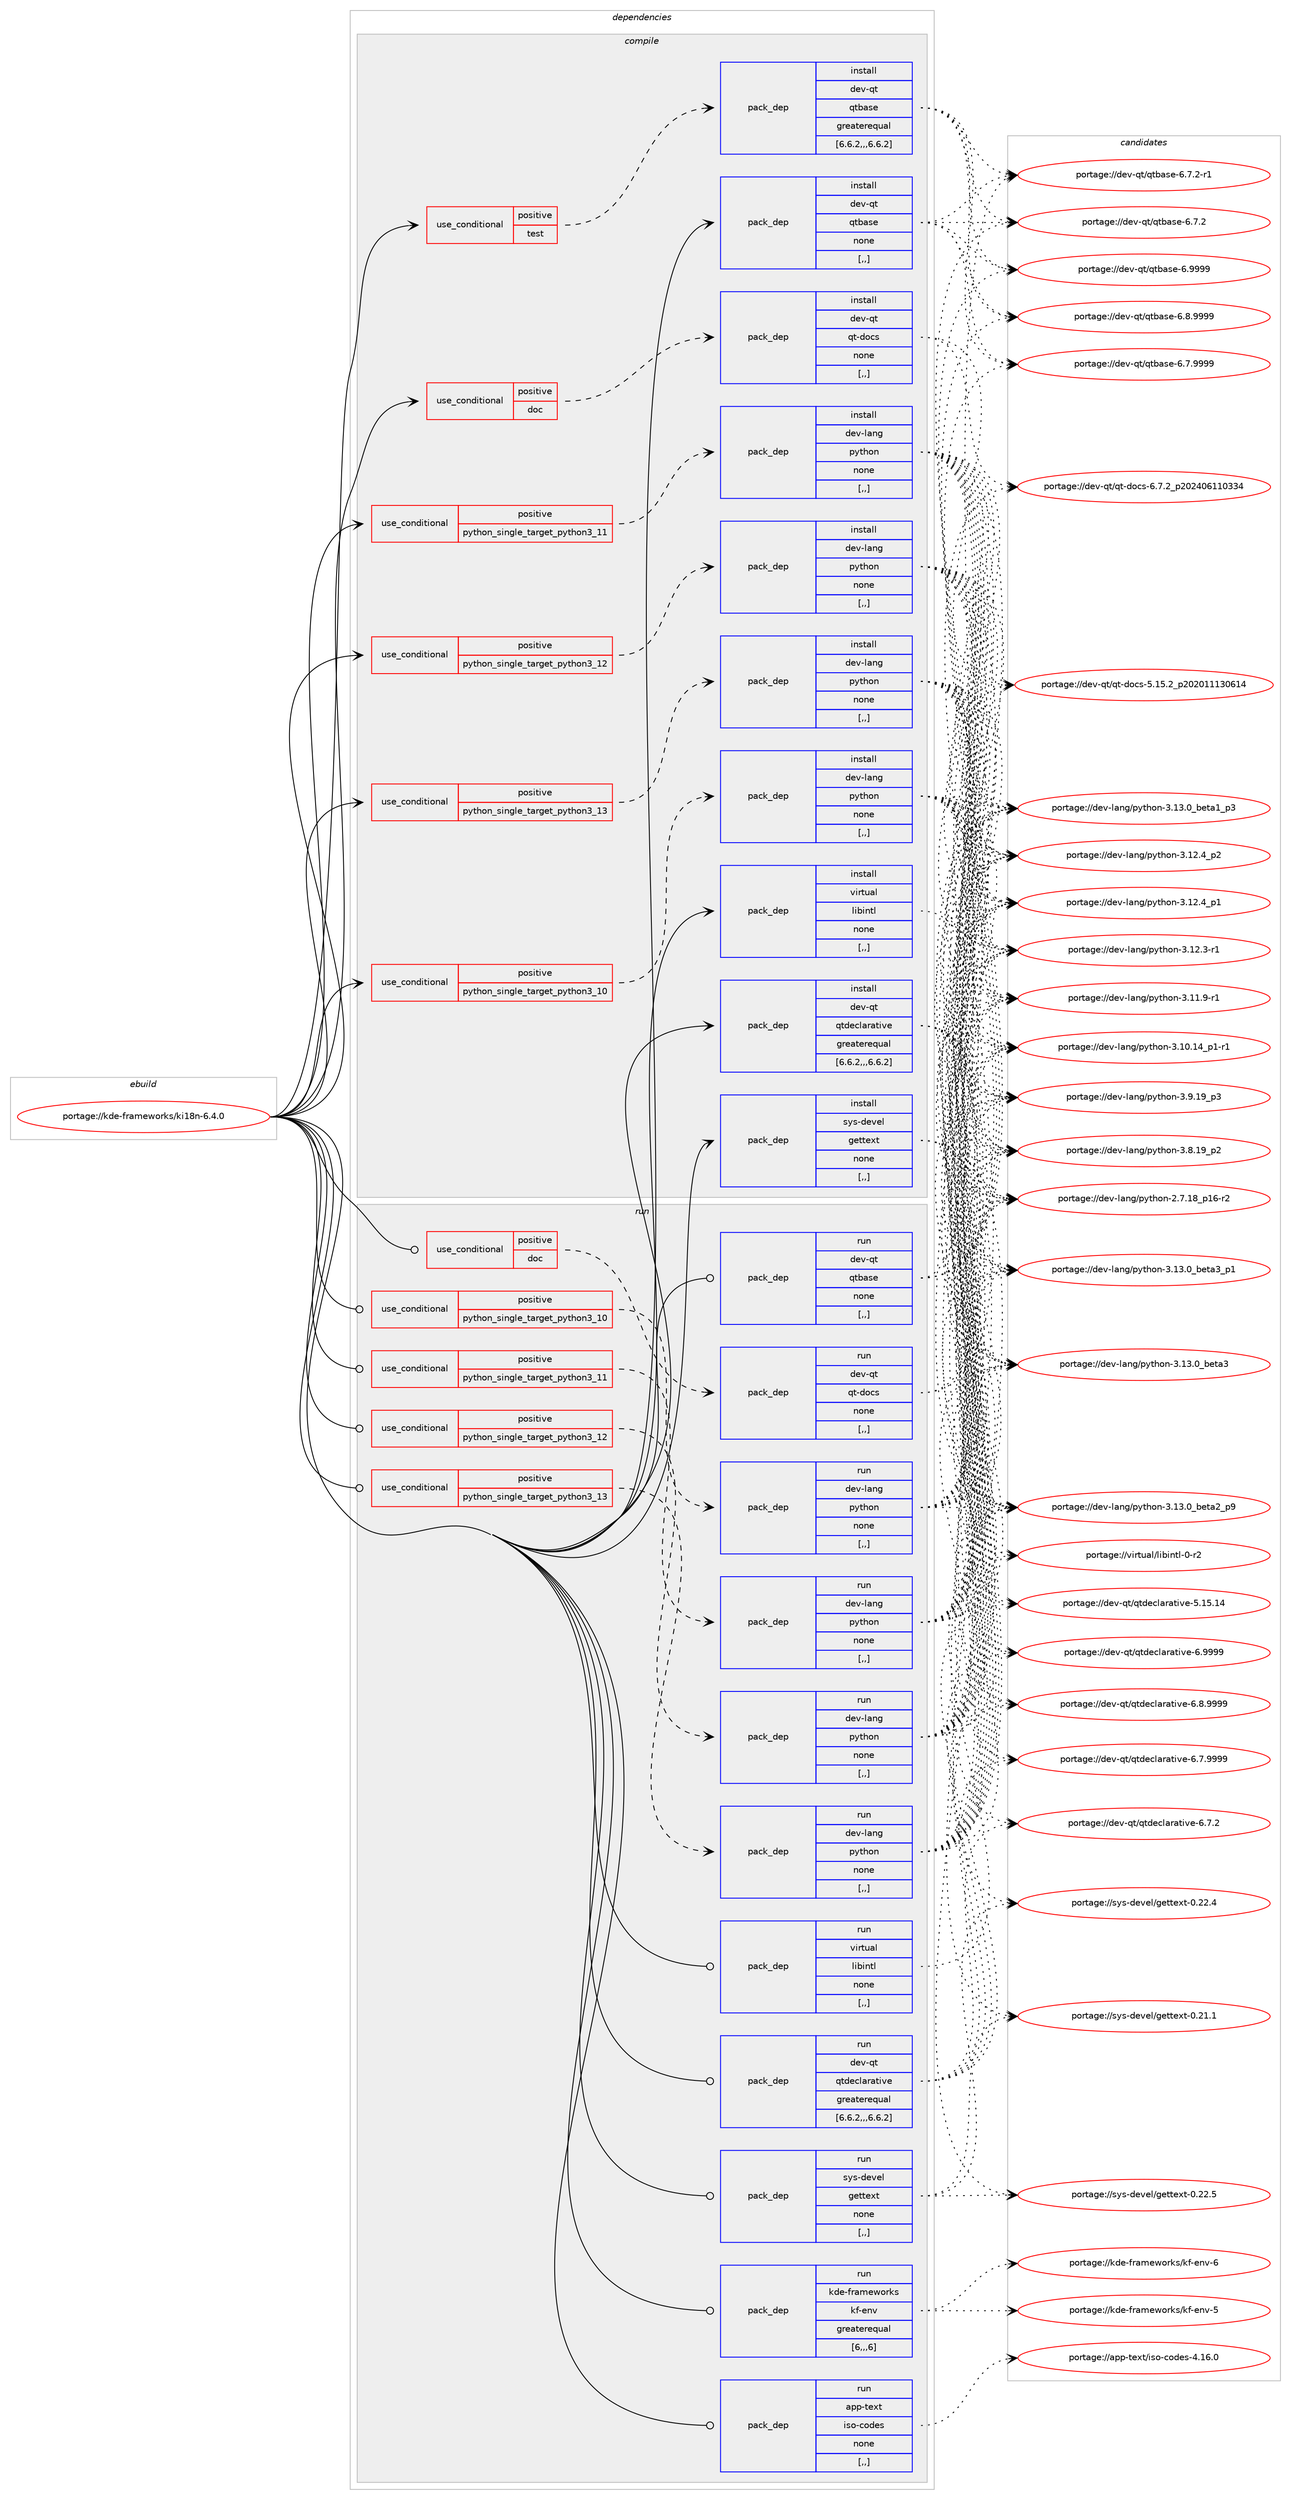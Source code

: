 digraph prolog {

# *************
# Graph options
# *************

newrank=true;
concentrate=true;
compound=true;
graph [rankdir=LR,fontname=Helvetica,fontsize=10,ranksep=1.5];#, ranksep=2.5, nodesep=0.2];
edge  [arrowhead=vee];
node  [fontname=Helvetica,fontsize=10];

# **********
# The ebuild
# **********

subgraph cluster_leftcol {
color=gray;
label=<<i>ebuild</i>>;
id [label="portage://kde-frameworks/ki18n-6.4.0", color=red, width=4, href="../kde-frameworks/ki18n-6.4.0.svg"];
}

# ****************
# The dependencies
# ****************

subgraph cluster_midcol {
color=gray;
label=<<i>dependencies</i>>;
subgraph cluster_compile {
fillcolor="#eeeeee";
style=filled;
label=<<i>compile</i>>;
subgraph cond67880 {
dependency264029 [label=<<TABLE BORDER="0" CELLBORDER="1" CELLSPACING="0" CELLPADDING="4"><TR><TD ROWSPAN="3" CELLPADDING="10">use_conditional</TD></TR><TR><TD>positive</TD></TR><TR><TD>doc</TD></TR></TABLE>>, shape=none, color=red];
subgraph pack194090 {
dependency264030 [label=<<TABLE BORDER="0" CELLBORDER="1" CELLSPACING="0" CELLPADDING="4" WIDTH="220"><TR><TD ROWSPAN="6" CELLPADDING="30">pack_dep</TD></TR><TR><TD WIDTH="110">install</TD></TR><TR><TD>dev-qt</TD></TR><TR><TD>qt-docs</TD></TR><TR><TD>none</TD></TR><TR><TD>[,,]</TD></TR></TABLE>>, shape=none, color=blue];
}
dependency264029:e -> dependency264030:w [weight=20,style="dashed",arrowhead="vee"];
}
id:e -> dependency264029:w [weight=20,style="solid",arrowhead="vee"];
subgraph cond67881 {
dependency264031 [label=<<TABLE BORDER="0" CELLBORDER="1" CELLSPACING="0" CELLPADDING="4"><TR><TD ROWSPAN="3" CELLPADDING="10">use_conditional</TD></TR><TR><TD>positive</TD></TR><TR><TD>python_single_target_python3_10</TD></TR></TABLE>>, shape=none, color=red];
subgraph pack194091 {
dependency264032 [label=<<TABLE BORDER="0" CELLBORDER="1" CELLSPACING="0" CELLPADDING="4" WIDTH="220"><TR><TD ROWSPAN="6" CELLPADDING="30">pack_dep</TD></TR><TR><TD WIDTH="110">install</TD></TR><TR><TD>dev-lang</TD></TR><TR><TD>python</TD></TR><TR><TD>none</TD></TR><TR><TD>[,,]</TD></TR></TABLE>>, shape=none, color=blue];
}
dependency264031:e -> dependency264032:w [weight=20,style="dashed",arrowhead="vee"];
}
id:e -> dependency264031:w [weight=20,style="solid",arrowhead="vee"];
subgraph cond67882 {
dependency264033 [label=<<TABLE BORDER="0" CELLBORDER="1" CELLSPACING="0" CELLPADDING="4"><TR><TD ROWSPAN="3" CELLPADDING="10">use_conditional</TD></TR><TR><TD>positive</TD></TR><TR><TD>python_single_target_python3_11</TD></TR></TABLE>>, shape=none, color=red];
subgraph pack194092 {
dependency264034 [label=<<TABLE BORDER="0" CELLBORDER="1" CELLSPACING="0" CELLPADDING="4" WIDTH="220"><TR><TD ROWSPAN="6" CELLPADDING="30">pack_dep</TD></TR><TR><TD WIDTH="110">install</TD></TR><TR><TD>dev-lang</TD></TR><TR><TD>python</TD></TR><TR><TD>none</TD></TR><TR><TD>[,,]</TD></TR></TABLE>>, shape=none, color=blue];
}
dependency264033:e -> dependency264034:w [weight=20,style="dashed",arrowhead="vee"];
}
id:e -> dependency264033:w [weight=20,style="solid",arrowhead="vee"];
subgraph cond67883 {
dependency264035 [label=<<TABLE BORDER="0" CELLBORDER="1" CELLSPACING="0" CELLPADDING="4"><TR><TD ROWSPAN="3" CELLPADDING="10">use_conditional</TD></TR><TR><TD>positive</TD></TR><TR><TD>python_single_target_python3_12</TD></TR></TABLE>>, shape=none, color=red];
subgraph pack194093 {
dependency264036 [label=<<TABLE BORDER="0" CELLBORDER="1" CELLSPACING="0" CELLPADDING="4" WIDTH="220"><TR><TD ROWSPAN="6" CELLPADDING="30">pack_dep</TD></TR><TR><TD WIDTH="110">install</TD></TR><TR><TD>dev-lang</TD></TR><TR><TD>python</TD></TR><TR><TD>none</TD></TR><TR><TD>[,,]</TD></TR></TABLE>>, shape=none, color=blue];
}
dependency264035:e -> dependency264036:w [weight=20,style="dashed",arrowhead="vee"];
}
id:e -> dependency264035:w [weight=20,style="solid",arrowhead="vee"];
subgraph cond67884 {
dependency264037 [label=<<TABLE BORDER="0" CELLBORDER="1" CELLSPACING="0" CELLPADDING="4"><TR><TD ROWSPAN="3" CELLPADDING="10">use_conditional</TD></TR><TR><TD>positive</TD></TR><TR><TD>python_single_target_python3_13</TD></TR></TABLE>>, shape=none, color=red];
subgraph pack194094 {
dependency264038 [label=<<TABLE BORDER="0" CELLBORDER="1" CELLSPACING="0" CELLPADDING="4" WIDTH="220"><TR><TD ROWSPAN="6" CELLPADDING="30">pack_dep</TD></TR><TR><TD WIDTH="110">install</TD></TR><TR><TD>dev-lang</TD></TR><TR><TD>python</TD></TR><TR><TD>none</TD></TR><TR><TD>[,,]</TD></TR></TABLE>>, shape=none, color=blue];
}
dependency264037:e -> dependency264038:w [weight=20,style="dashed",arrowhead="vee"];
}
id:e -> dependency264037:w [weight=20,style="solid",arrowhead="vee"];
subgraph cond67885 {
dependency264039 [label=<<TABLE BORDER="0" CELLBORDER="1" CELLSPACING="0" CELLPADDING="4"><TR><TD ROWSPAN="3" CELLPADDING="10">use_conditional</TD></TR><TR><TD>positive</TD></TR><TR><TD>test</TD></TR></TABLE>>, shape=none, color=red];
subgraph pack194095 {
dependency264040 [label=<<TABLE BORDER="0" CELLBORDER="1" CELLSPACING="0" CELLPADDING="4" WIDTH="220"><TR><TD ROWSPAN="6" CELLPADDING="30">pack_dep</TD></TR><TR><TD WIDTH="110">install</TD></TR><TR><TD>dev-qt</TD></TR><TR><TD>qtbase</TD></TR><TR><TD>greaterequal</TD></TR><TR><TD>[6.6.2,,,6.6.2]</TD></TR></TABLE>>, shape=none, color=blue];
}
dependency264039:e -> dependency264040:w [weight=20,style="dashed",arrowhead="vee"];
}
id:e -> dependency264039:w [weight=20,style="solid",arrowhead="vee"];
subgraph pack194096 {
dependency264041 [label=<<TABLE BORDER="0" CELLBORDER="1" CELLSPACING="0" CELLPADDING="4" WIDTH="220"><TR><TD ROWSPAN="6" CELLPADDING="30">pack_dep</TD></TR><TR><TD WIDTH="110">install</TD></TR><TR><TD>dev-qt</TD></TR><TR><TD>qtbase</TD></TR><TR><TD>none</TD></TR><TR><TD>[,,]</TD></TR></TABLE>>, shape=none, color=blue];
}
id:e -> dependency264041:w [weight=20,style="solid",arrowhead="vee"];
subgraph pack194097 {
dependency264042 [label=<<TABLE BORDER="0" CELLBORDER="1" CELLSPACING="0" CELLPADDING="4" WIDTH="220"><TR><TD ROWSPAN="6" CELLPADDING="30">pack_dep</TD></TR><TR><TD WIDTH="110">install</TD></TR><TR><TD>dev-qt</TD></TR><TR><TD>qtdeclarative</TD></TR><TR><TD>greaterequal</TD></TR><TR><TD>[6.6.2,,,6.6.2]</TD></TR></TABLE>>, shape=none, color=blue];
}
id:e -> dependency264042:w [weight=20,style="solid",arrowhead="vee"];
subgraph pack194098 {
dependency264043 [label=<<TABLE BORDER="0" CELLBORDER="1" CELLSPACING="0" CELLPADDING="4" WIDTH="220"><TR><TD ROWSPAN="6" CELLPADDING="30">pack_dep</TD></TR><TR><TD WIDTH="110">install</TD></TR><TR><TD>sys-devel</TD></TR><TR><TD>gettext</TD></TR><TR><TD>none</TD></TR><TR><TD>[,,]</TD></TR></TABLE>>, shape=none, color=blue];
}
id:e -> dependency264043:w [weight=20,style="solid",arrowhead="vee"];
subgraph pack194099 {
dependency264044 [label=<<TABLE BORDER="0" CELLBORDER="1" CELLSPACING="0" CELLPADDING="4" WIDTH="220"><TR><TD ROWSPAN="6" CELLPADDING="30">pack_dep</TD></TR><TR><TD WIDTH="110">install</TD></TR><TR><TD>virtual</TD></TR><TR><TD>libintl</TD></TR><TR><TD>none</TD></TR><TR><TD>[,,]</TD></TR></TABLE>>, shape=none, color=blue];
}
id:e -> dependency264044:w [weight=20,style="solid",arrowhead="vee"];
}
subgraph cluster_compileandrun {
fillcolor="#eeeeee";
style=filled;
label=<<i>compile and run</i>>;
}
subgraph cluster_run {
fillcolor="#eeeeee";
style=filled;
label=<<i>run</i>>;
subgraph cond67886 {
dependency264045 [label=<<TABLE BORDER="0" CELLBORDER="1" CELLSPACING="0" CELLPADDING="4"><TR><TD ROWSPAN="3" CELLPADDING="10">use_conditional</TD></TR><TR><TD>positive</TD></TR><TR><TD>doc</TD></TR></TABLE>>, shape=none, color=red];
subgraph pack194100 {
dependency264046 [label=<<TABLE BORDER="0" CELLBORDER="1" CELLSPACING="0" CELLPADDING="4" WIDTH="220"><TR><TD ROWSPAN="6" CELLPADDING="30">pack_dep</TD></TR><TR><TD WIDTH="110">run</TD></TR><TR><TD>dev-qt</TD></TR><TR><TD>qt-docs</TD></TR><TR><TD>none</TD></TR><TR><TD>[,,]</TD></TR></TABLE>>, shape=none, color=blue];
}
dependency264045:e -> dependency264046:w [weight=20,style="dashed",arrowhead="vee"];
}
id:e -> dependency264045:w [weight=20,style="solid",arrowhead="odot"];
subgraph cond67887 {
dependency264047 [label=<<TABLE BORDER="0" CELLBORDER="1" CELLSPACING="0" CELLPADDING="4"><TR><TD ROWSPAN="3" CELLPADDING="10">use_conditional</TD></TR><TR><TD>positive</TD></TR><TR><TD>python_single_target_python3_10</TD></TR></TABLE>>, shape=none, color=red];
subgraph pack194101 {
dependency264048 [label=<<TABLE BORDER="0" CELLBORDER="1" CELLSPACING="0" CELLPADDING="4" WIDTH="220"><TR><TD ROWSPAN="6" CELLPADDING="30">pack_dep</TD></TR><TR><TD WIDTH="110">run</TD></TR><TR><TD>dev-lang</TD></TR><TR><TD>python</TD></TR><TR><TD>none</TD></TR><TR><TD>[,,]</TD></TR></TABLE>>, shape=none, color=blue];
}
dependency264047:e -> dependency264048:w [weight=20,style="dashed",arrowhead="vee"];
}
id:e -> dependency264047:w [weight=20,style="solid",arrowhead="odot"];
subgraph cond67888 {
dependency264049 [label=<<TABLE BORDER="0" CELLBORDER="1" CELLSPACING="0" CELLPADDING="4"><TR><TD ROWSPAN="3" CELLPADDING="10">use_conditional</TD></TR><TR><TD>positive</TD></TR><TR><TD>python_single_target_python3_11</TD></TR></TABLE>>, shape=none, color=red];
subgraph pack194102 {
dependency264050 [label=<<TABLE BORDER="0" CELLBORDER="1" CELLSPACING="0" CELLPADDING="4" WIDTH="220"><TR><TD ROWSPAN="6" CELLPADDING="30">pack_dep</TD></TR><TR><TD WIDTH="110">run</TD></TR><TR><TD>dev-lang</TD></TR><TR><TD>python</TD></TR><TR><TD>none</TD></TR><TR><TD>[,,]</TD></TR></TABLE>>, shape=none, color=blue];
}
dependency264049:e -> dependency264050:w [weight=20,style="dashed",arrowhead="vee"];
}
id:e -> dependency264049:w [weight=20,style="solid",arrowhead="odot"];
subgraph cond67889 {
dependency264051 [label=<<TABLE BORDER="0" CELLBORDER="1" CELLSPACING="0" CELLPADDING="4"><TR><TD ROWSPAN="3" CELLPADDING="10">use_conditional</TD></TR><TR><TD>positive</TD></TR><TR><TD>python_single_target_python3_12</TD></TR></TABLE>>, shape=none, color=red];
subgraph pack194103 {
dependency264052 [label=<<TABLE BORDER="0" CELLBORDER="1" CELLSPACING="0" CELLPADDING="4" WIDTH="220"><TR><TD ROWSPAN="6" CELLPADDING="30">pack_dep</TD></TR><TR><TD WIDTH="110">run</TD></TR><TR><TD>dev-lang</TD></TR><TR><TD>python</TD></TR><TR><TD>none</TD></TR><TR><TD>[,,]</TD></TR></TABLE>>, shape=none, color=blue];
}
dependency264051:e -> dependency264052:w [weight=20,style="dashed",arrowhead="vee"];
}
id:e -> dependency264051:w [weight=20,style="solid",arrowhead="odot"];
subgraph cond67890 {
dependency264053 [label=<<TABLE BORDER="0" CELLBORDER="1" CELLSPACING="0" CELLPADDING="4"><TR><TD ROWSPAN="3" CELLPADDING="10">use_conditional</TD></TR><TR><TD>positive</TD></TR><TR><TD>python_single_target_python3_13</TD></TR></TABLE>>, shape=none, color=red];
subgraph pack194104 {
dependency264054 [label=<<TABLE BORDER="0" CELLBORDER="1" CELLSPACING="0" CELLPADDING="4" WIDTH="220"><TR><TD ROWSPAN="6" CELLPADDING="30">pack_dep</TD></TR><TR><TD WIDTH="110">run</TD></TR><TR><TD>dev-lang</TD></TR><TR><TD>python</TD></TR><TR><TD>none</TD></TR><TR><TD>[,,]</TD></TR></TABLE>>, shape=none, color=blue];
}
dependency264053:e -> dependency264054:w [weight=20,style="dashed",arrowhead="vee"];
}
id:e -> dependency264053:w [weight=20,style="solid",arrowhead="odot"];
subgraph pack194105 {
dependency264055 [label=<<TABLE BORDER="0" CELLBORDER="1" CELLSPACING="0" CELLPADDING="4" WIDTH="220"><TR><TD ROWSPAN="6" CELLPADDING="30">pack_dep</TD></TR><TR><TD WIDTH="110">run</TD></TR><TR><TD>app-text</TD></TR><TR><TD>iso-codes</TD></TR><TR><TD>none</TD></TR><TR><TD>[,,]</TD></TR></TABLE>>, shape=none, color=blue];
}
id:e -> dependency264055:w [weight=20,style="solid",arrowhead="odot"];
subgraph pack194106 {
dependency264056 [label=<<TABLE BORDER="0" CELLBORDER="1" CELLSPACING="0" CELLPADDING="4" WIDTH="220"><TR><TD ROWSPAN="6" CELLPADDING="30">pack_dep</TD></TR><TR><TD WIDTH="110">run</TD></TR><TR><TD>dev-qt</TD></TR><TR><TD>qtbase</TD></TR><TR><TD>none</TD></TR><TR><TD>[,,]</TD></TR></TABLE>>, shape=none, color=blue];
}
id:e -> dependency264056:w [weight=20,style="solid",arrowhead="odot"];
subgraph pack194107 {
dependency264057 [label=<<TABLE BORDER="0" CELLBORDER="1" CELLSPACING="0" CELLPADDING="4" WIDTH="220"><TR><TD ROWSPAN="6" CELLPADDING="30">pack_dep</TD></TR><TR><TD WIDTH="110">run</TD></TR><TR><TD>dev-qt</TD></TR><TR><TD>qtdeclarative</TD></TR><TR><TD>greaterequal</TD></TR><TR><TD>[6.6.2,,,6.6.2]</TD></TR></TABLE>>, shape=none, color=blue];
}
id:e -> dependency264057:w [weight=20,style="solid",arrowhead="odot"];
subgraph pack194108 {
dependency264058 [label=<<TABLE BORDER="0" CELLBORDER="1" CELLSPACING="0" CELLPADDING="4" WIDTH="220"><TR><TD ROWSPAN="6" CELLPADDING="30">pack_dep</TD></TR><TR><TD WIDTH="110">run</TD></TR><TR><TD>kde-frameworks</TD></TR><TR><TD>kf-env</TD></TR><TR><TD>greaterequal</TD></TR><TR><TD>[6,,,6]</TD></TR></TABLE>>, shape=none, color=blue];
}
id:e -> dependency264058:w [weight=20,style="solid",arrowhead="odot"];
subgraph pack194109 {
dependency264059 [label=<<TABLE BORDER="0" CELLBORDER="1" CELLSPACING="0" CELLPADDING="4" WIDTH="220"><TR><TD ROWSPAN="6" CELLPADDING="30">pack_dep</TD></TR><TR><TD WIDTH="110">run</TD></TR><TR><TD>sys-devel</TD></TR><TR><TD>gettext</TD></TR><TR><TD>none</TD></TR><TR><TD>[,,]</TD></TR></TABLE>>, shape=none, color=blue];
}
id:e -> dependency264059:w [weight=20,style="solid",arrowhead="odot"];
subgraph pack194110 {
dependency264060 [label=<<TABLE BORDER="0" CELLBORDER="1" CELLSPACING="0" CELLPADDING="4" WIDTH="220"><TR><TD ROWSPAN="6" CELLPADDING="30">pack_dep</TD></TR><TR><TD WIDTH="110">run</TD></TR><TR><TD>virtual</TD></TR><TR><TD>libintl</TD></TR><TR><TD>none</TD></TR><TR><TD>[,,]</TD></TR></TABLE>>, shape=none, color=blue];
}
id:e -> dependency264060:w [weight=20,style="solid",arrowhead="odot"];
}
}

# **************
# The candidates
# **************

subgraph cluster_choices {
rank=same;
color=gray;
label=<<i>candidates</i>>;

subgraph choice194090 {
color=black;
nodesep=1;
choice1001011184511311647113116451001119911545544655465095112504850524854494948515152 [label="portage://dev-qt/qt-docs-6.7.2_p202406110334", color=red, width=4,href="../dev-qt/qt-docs-6.7.2_p202406110334.svg"];
choice100101118451131164711311645100111991154553464953465095112504850484949495148544952 [label="portage://dev-qt/qt-docs-5.15.2_p202011130614", color=red, width=4,href="../dev-qt/qt-docs-5.15.2_p202011130614.svg"];
dependency264030:e -> choice1001011184511311647113116451001119911545544655465095112504850524854494948515152:w [style=dotted,weight="100"];
dependency264030:e -> choice100101118451131164711311645100111991154553464953465095112504850484949495148544952:w [style=dotted,weight="100"];
}
subgraph choice194091 {
color=black;
nodesep=1;
choice10010111845108971101034711212111610411111045514649514648959810111697519511249 [label="portage://dev-lang/python-3.13.0_beta3_p1", color=red, width=4,href="../dev-lang/python-3.13.0_beta3_p1.svg"];
choice1001011184510897110103471121211161041111104551464951464895981011169751 [label="portage://dev-lang/python-3.13.0_beta3", color=red, width=4,href="../dev-lang/python-3.13.0_beta3.svg"];
choice10010111845108971101034711212111610411111045514649514648959810111697509511257 [label="portage://dev-lang/python-3.13.0_beta2_p9", color=red, width=4,href="../dev-lang/python-3.13.0_beta2_p9.svg"];
choice10010111845108971101034711212111610411111045514649514648959810111697499511251 [label="portage://dev-lang/python-3.13.0_beta1_p3", color=red, width=4,href="../dev-lang/python-3.13.0_beta1_p3.svg"];
choice100101118451089711010347112121116104111110455146495046529511250 [label="portage://dev-lang/python-3.12.4_p2", color=red, width=4,href="../dev-lang/python-3.12.4_p2.svg"];
choice100101118451089711010347112121116104111110455146495046529511249 [label="portage://dev-lang/python-3.12.4_p1", color=red, width=4,href="../dev-lang/python-3.12.4_p1.svg"];
choice100101118451089711010347112121116104111110455146495046514511449 [label="portage://dev-lang/python-3.12.3-r1", color=red, width=4,href="../dev-lang/python-3.12.3-r1.svg"];
choice100101118451089711010347112121116104111110455146494946574511449 [label="portage://dev-lang/python-3.11.9-r1", color=red, width=4,href="../dev-lang/python-3.11.9-r1.svg"];
choice100101118451089711010347112121116104111110455146494846495295112494511449 [label="portage://dev-lang/python-3.10.14_p1-r1", color=red, width=4,href="../dev-lang/python-3.10.14_p1-r1.svg"];
choice100101118451089711010347112121116104111110455146574649579511251 [label="portage://dev-lang/python-3.9.19_p3", color=red, width=4,href="../dev-lang/python-3.9.19_p3.svg"];
choice100101118451089711010347112121116104111110455146564649579511250 [label="portage://dev-lang/python-3.8.19_p2", color=red, width=4,href="../dev-lang/python-3.8.19_p2.svg"];
choice100101118451089711010347112121116104111110455046554649569511249544511450 [label="portage://dev-lang/python-2.7.18_p16-r2", color=red, width=4,href="../dev-lang/python-2.7.18_p16-r2.svg"];
dependency264032:e -> choice10010111845108971101034711212111610411111045514649514648959810111697519511249:w [style=dotted,weight="100"];
dependency264032:e -> choice1001011184510897110103471121211161041111104551464951464895981011169751:w [style=dotted,weight="100"];
dependency264032:e -> choice10010111845108971101034711212111610411111045514649514648959810111697509511257:w [style=dotted,weight="100"];
dependency264032:e -> choice10010111845108971101034711212111610411111045514649514648959810111697499511251:w [style=dotted,weight="100"];
dependency264032:e -> choice100101118451089711010347112121116104111110455146495046529511250:w [style=dotted,weight="100"];
dependency264032:e -> choice100101118451089711010347112121116104111110455146495046529511249:w [style=dotted,weight="100"];
dependency264032:e -> choice100101118451089711010347112121116104111110455146495046514511449:w [style=dotted,weight="100"];
dependency264032:e -> choice100101118451089711010347112121116104111110455146494946574511449:w [style=dotted,weight="100"];
dependency264032:e -> choice100101118451089711010347112121116104111110455146494846495295112494511449:w [style=dotted,weight="100"];
dependency264032:e -> choice100101118451089711010347112121116104111110455146574649579511251:w [style=dotted,weight="100"];
dependency264032:e -> choice100101118451089711010347112121116104111110455146564649579511250:w [style=dotted,weight="100"];
dependency264032:e -> choice100101118451089711010347112121116104111110455046554649569511249544511450:w [style=dotted,weight="100"];
}
subgraph choice194092 {
color=black;
nodesep=1;
choice10010111845108971101034711212111610411111045514649514648959810111697519511249 [label="portage://dev-lang/python-3.13.0_beta3_p1", color=red, width=4,href="../dev-lang/python-3.13.0_beta3_p1.svg"];
choice1001011184510897110103471121211161041111104551464951464895981011169751 [label="portage://dev-lang/python-3.13.0_beta3", color=red, width=4,href="../dev-lang/python-3.13.0_beta3.svg"];
choice10010111845108971101034711212111610411111045514649514648959810111697509511257 [label="portage://dev-lang/python-3.13.0_beta2_p9", color=red, width=4,href="../dev-lang/python-3.13.0_beta2_p9.svg"];
choice10010111845108971101034711212111610411111045514649514648959810111697499511251 [label="portage://dev-lang/python-3.13.0_beta1_p3", color=red, width=4,href="../dev-lang/python-3.13.0_beta1_p3.svg"];
choice100101118451089711010347112121116104111110455146495046529511250 [label="portage://dev-lang/python-3.12.4_p2", color=red, width=4,href="../dev-lang/python-3.12.4_p2.svg"];
choice100101118451089711010347112121116104111110455146495046529511249 [label="portage://dev-lang/python-3.12.4_p1", color=red, width=4,href="../dev-lang/python-3.12.4_p1.svg"];
choice100101118451089711010347112121116104111110455146495046514511449 [label="portage://dev-lang/python-3.12.3-r1", color=red, width=4,href="../dev-lang/python-3.12.3-r1.svg"];
choice100101118451089711010347112121116104111110455146494946574511449 [label="portage://dev-lang/python-3.11.9-r1", color=red, width=4,href="../dev-lang/python-3.11.9-r1.svg"];
choice100101118451089711010347112121116104111110455146494846495295112494511449 [label="portage://dev-lang/python-3.10.14_p1-r1", color=red, width=4,href="../dev-lang/python-3.10.14_p1-r1.svg"];
choice100101118451089711010347112121116104111110455146574649579511251 [label="portage://dev-lang/python-3.9.19_p3", color=red, width=4,href="../dev-lang/python-3.9.19_p3.svg"];
choice100101118451089711010347112121116104111110455146564649579511250 [label="portage://dev-lang/python-3.8.19_p2", color=red, width=4,href="../dev-lang/python-3.8.19_p2.svg"];
choice100101118451089711010347112121116104111110455046554649569511249544511450 [label="portage://dev-lang/python-2.7.18_p16-r2", color=red, width=4,href="../dev-lang/python-2.7.18_p16-r2.svg"];
dependency264034:e -> choice10010111845108971101034711212111610411111045514649514648959810111697519511249:w [style=dotted,weight="100"];
dependency264034:e -> choice1001011184510897110103471121211161041111104551464951464895981011169751:w [style=dotted,weight="100"];
dependency264034:e -> choice10010111845108971101034711212111610411111045514649514648959810111697509511257:w [style=dotted,weight="100"];
dependency264034:e -> choice10010111845108971101034711212111610411111045514649514648959810111697499511251:w [style=dotted,weight="100"];
dependency264034:e -> choice100101118451089711010347112121116104111110455146495046529511250:w [style=dotted,weight="100"];
dependency264034:e -> choice100101118451089711010347112121116104111110455146495046529511249:w [style=dotted,weight="100"];
dependency264034:e -> choice100101118451089711010347112121116104111110455146495046514511449:w [style=dotted,weight="100"];
dependency264034:e -> choice100101118451089711010347112121116104111110455146494946574511449:w [style=dotted,weight="100"];
dependency264034:e -> choice100101118451089711010347112121116104111110455146494846495295112494511449:w [style=dotted,weight="100"];
dependency264034:e -> choice100101118451089711010347112121116104111110455146574649579511251:w [style=dotted,weight="100"];
dependency264034:e -> choice100101118451089711010347112121116104111110455146564649579511250:w [style=dotted,weight="100"];
dependency264034:e -> choice100101118451089711010347112121116104111110455046554649569511249544511450:w [style=dotted,weight="100"];
}
subgraph choice194093 {
color=black;
nodesep=1;
choice10010111845108971101034711212111610411111045514649514648959810111697519511249 [label="portage://dev-lang/python-3.13.0_beta3_p1", color=red, width=4,href="../dev-lang/python-3.13.0_beta3_p1.svg"];
choice1001011184510897110103471121211161041111104551464951464895981011169751 [label="portage://dev-lang/python-3.13.0_beta3", color=red, width=4,href="../dev-lang/python-3.13.0_beta3.svg"];
choice10010111845108971101034711212111610411111045514649514648959810111697509511257 [label="portage://dev-lang/python-3.13.0_beta2_p9", color=red, width=4,href="../dev-lang/python-3.13.0_beta2_p9.svg"];
choice10010111845108971101034711212111610411111045514649514648959810111697499511251 [label="portage://dev-lang/python-3.13.0_beta1_p3", color=red, width=4,href="../dev-lang/python-3.13.0_beta1_p3.svg"];
choice100101118451089711010347112121116104111110455146495046529511250 [label="portage://dev-lang/python-3.12.4_p2", color=red, width=4,href="../dev-lang/python-3.12.4_p2.svg"];
choice100101118451089711010347112121116104111110455146495046529511249 [label="portage://dev-lang/python-3.12.4_p1", color=red, width=4,href="../dev-lang/python-3.12.4_p1.svg"];
choice100101118451089711010347112121116104111110455146495046514511449 [label="portage://dev-lang/python-3.12.3-r1", color=red, width=4,href="../dev-lang/python-3.12.3-r1.svg"];
choice100101118451089711010347112121116104111110455146494946574511449 [label="portage://dev-lang/python-3.11.9-r1", color=red, width=4,href="../dev-lang/python-3.11.9-r1.svg"];
choice100101118451089711010347112121116104111110455146494846495295112494511449 [label="portage://dev-lang/python-3.10.14_p1-r1", color=red, width=4,href="../dev-lang/python-3.10.14_p1-r1.svg"];
choice100101118451089711010347112121116104111110455146574649579511251 [label="portage://dev-lang/python-3.9.19_p3", color=red, width=4,href="../dev-lang/python-3.9.19_p3.svg"];
choice100101118451089711010347112121116104111110455146564649579511250 [label="portage://dev-lang/python-3.8.19_p2", color=red, width=4,href="../dev-lang/python-3.8.19_p2.svg"];
choice100101118451089711010347112121116104111110455046554649569511249544511450 [label="portage://dev-lang/python-2.7.18_p16-r2", color=red, width=4,href="../dev-lang/python-2.7.18_p16-r2.svg"];
dependency264036:e -> choice10010111845108971101034711212111610411111045514649514648959810111697519511249:w [style=dotted,weight="100"];
dependency264036:e -> choice1001011184510897110103471121211161041111104551464951464895981011169751:w [style=dotted,weight="100"];
dependency264036:e -> choice10010111845108971101034711212111610411111045514649514648959810111697509511257:w [style=dotted,weight="100"];
dependency264036:e -> choice10010111845108971101034711212111610411111045514649514648959810111697499511251:w [style=dotted,weight="100"];
dependency264036:e -> choice100101118451089711010347112121116104111110455146495046529511250:w [style=dotted,weight="100"];
dependency264036:e -> choice100101118451089711010347112121116104111110455146495046529511249:w [style=dotted,weight="100"];
dependency264036:e -> choice100101118451089711010347112121116104111110455146495046514511449:w [style=dotted,weight="100"];
dependency264036:e -> choice100101118451089711010347112121116104111110455146494946574511449:w [style=dotted,weight="100"];
dependency264036:e -> choice100101118451089711010347112121116104111110455146494846495295112494511449:w [style=dotted,weight="100"];
dependency264036:e -> choice100101118451089711010347112121116104111110455146574649579511251:w [style=dotted,weight="100"];
dependency264036:e -> choice100101118451089711010347112121116104111110455146564649579511250:w [style=dotted,weight="100"];
dependency264036:e -> choice100101118451089711010347112121116104111110455046554649569511249544511450:w [style=dotted,weight="100"];
}
subgraph choice194094 {
color=black;
nodesep=1;
choice10010111845108971101034711212111610411111045514649514648959810111697519511249 [label="portage://dev-lang/python-3.13.0_beta3_p1", color=red, width=4,href="../dev-lang/python-3.13.0_beta3_p1.svg"];
choice1001011184510897110103471121211161041111104551464951464895981011169751 [label="portage://dev-lang/python-3.13.0_beta3", color=red, width=4,href="../dev-lang/python-3.13.0_beta3.svg"];
choice10010111845108971101034711212111610411111045514649514648959810111697509511257 [label="portage://dev-lang/python-3.13.0_beta2_p9", color=red, width=4,href="../dev-lang/python-3.13.0_beta2_p9.svg"];
choice10010111845108971101034711212111610411111045514649514648959810111697499511251 [label="portage://dev-lang/python-3.13.0_beta1_p3", color=red, width=4,href="../dev-lang/python-3.13.0_beta1_p3.svg"];
choice100101118451089711010347112121116104111110455146495046529511250 [label="portage://dev-lang/python-3.12.4_p2", color=red, width=4,href="../dev-lang/python-3.12.4_p2.svg"];
choice100101118451089711010347112121116104111110455146495046529511249 [label="portage://dev-lang/python-3.12.4_p1", color=red, width=4,href="../dev-lang/python-3.12.4_p1.svg"];
choice100101118451089711010347112121116104111110455146495046514511449 [label="portage://dev-lang/python-3.12.3-r1", color=red, width=4,href="../dev-lang/python-3.12.3-r1.svg"];
choice100101118451089711010347112121116104111110455146494946574511449 [label="portage://dev-lang/python-3.11.9-r1", color=red, width=4,href="../dev-lang/python-3.11.9-r1.svg"];
choice100101118451089711010347112121116104111110455146494846495295112494511449 [label="portage://dev-lang/python-3.10.14_p1-r1", color=red, width=4,href="../dev-lang/python-3.10.14_p1-r1.svg"];
choice100101118451089711010347112121116104111110455146574649579511251 [label="portage://dev-lang/python-3.9.19_p3", color=red, width=4,href="../dev-lang/python-3.9.19_p3.svg"];
choice100101118451089711010347112121116104111110455146564649579511250 [label="portage://dev-lang/python-3.8.19_p2", color=red, width=4,href="../dev-lang/python-3.8.19_p2.svg"];
choice100101118451089711010347112121116104111110455046554649569511249544511450 [label="portage://dev-lang/python-2.7.18_p16-r2", color=red, width=4,href="../dev-lang/python-2.7.18_p16-r2.svg"];
dependency264038:e -> choice10010111845108971101034711212111610411111045514649514648959810111697519511249:w [style=dotted,weight="100"];
dependency264038:e -> choice1001011184510897110103471121211161041111104551464951464895981011169751:w [style=dotted,weight="100"];
dependency264038:e -> choice10010111845108971101034711212111610411111045514649514648959810111697509511257:w [style=dotted,weight="100"];
dependency264038:e -> choice10010111845108971101034711212111610411111045514649514648959810111697499511251:w [style=dotted,weight="100"];
dependency264038:e -> choice100101118451089711010347112121116104111110455146495046529511250:w [style=dotted,weight="100"];
dependency264038:e -> choice100101118451089711010347112121116104111110455146495046529511249:w [style=dotted,weight="100"];
dependency264038:e -> choice100101118451089711010347112121116104111110455146495046514511449:w [style=dotted,weight="100"];
dependency264038:e -> choice100101118451089711010347112121116104111110455146494946574511449:w [style=dotted,weight="100"];
dependency264038:e -> choice100101118451089711010347112121116104111110455146494846495295112494511449:w [style=dotted,weight="100"];
dependency264038:e -> choice100101118451089711010347112121116104111110455146574649579511251:w [style=dotted,weight="100"];
dependency264038:e -> choice100101118451089711010347112121116104111110455146564649579511250:w [style=dotted,weight="100"];
dependency264038:e -> choice100101118451089711010347112121116104111110455046554649569511249544511450:w [style=dotted,weight="100"];
}
subgraph choice194095 {
color=black;
nodesep=1;
choice1001011184511311647113116989711510145544657575757 [label="portage://dev-qt/qtbase-6.9999", color=red, width=4,href="../dev-qt/qtbase-6.9999.svg"];
choice10010111845113116471131169897115101455446564657575757 [label="portage://dev-qt/qtbase-6.8.9999", color=red, width=4,href="../dev-qt/qtbase-6.8.9999.svg"];
choice10010111845113116471131169897115101455446554657575757 [label="portage://dev-qt/qtbase-6.7.9999", color=red, width=4,href="../dev-qt/qtbase-6.7.9999.svg"];
choice100101118451131164711311698971151014554465546504511449 [label="portage://dev-qt/qtbase-6.7.2-r1", color=red, width=4,href="../dev-qt/qtbase-6.7.2-r1.svg"];
choice10010111845113116471131169897115101455446554650 [label="portage://dev-qt/qtbase-6.7.2", color=red, width=4,href="../dev-qt/qtbase-6.7.2.svg"];
dependency264040:e -> choice1001011184511311647113116989711510145544657575757:w [style=dotted,weight="100"];
dependency264040:e -> choice10010111845113116471131169897115101455446564657575757:w [style=dotted,weight="100"];
dependency264040:e -> choice10010111845113116471131169897115101455446554657575757:w [style=dotted,weight="100"];
dependency264040:e -> choice100101118451131164711311698971151014554465546504511449:w [style=dotted,weight="100"];
dependency264040:e -> choice10010111845113116471131169897115101455446554650:w [style=dotted,weight="100"];
}
subgraph choice194096 {
color=black;
nodesep=1;
choice1001011184511311647113116989711510145544657575757 [label="portage://dev-qt/qtbase-6.9999", color=red, width=4,href="../dev-qt/qtbase-6.9999.svg"];
choice10010111845113116471131169897115101455446564657575757 [label="portage://dev-qt/qtbase-6.8.9999", color=red, width=4,href="../dev-qt/qtbase-6.8.9999.svg"];
choice10010111845113116471131169897115101455446554657575757 [label="portage://dev-qt/qtbase-6.7.9999", color=red, width=4,href="../dev-qt/qtbase-6.7.9999.svg"];
choice100101118451131164711311698971151014554465546504511449 [label="portage://dev-qt/qtbase-6.7.2-r1", color=red, width=4,href="../dev-qt/qtbase-6.7.2-r1.svg"];
choice10010111845113116471131169897115101455446554650 [label="portage://dev-qt/qtbase-6.7.2", color=red, width=4,href="../dev-qt/qtbase-6.7.2.svg"];
dependency264041:e -> choice1001011184511311647113116989711510145544657575757:w [style=dotted,weight="100"];
dependency264041:e -> choice10010111845113116471131169897115101455446564657575757:w [style=dotted,weight="100"];
dependency264041:e -> choice10010111845113116471131169897115101455446554657575757:w [style=dotted,weight="100"];
dependency264041:e -> choice100101118451131164711311698971151014554465546504511449:w [style=dotted,weight="100"];
dependency264041:e -> choice10010111845113116471131169897115101455446554650:w [style=dotted,weight="100"];
}
subgraph choice194097 {
color=black;
nodesep=1;
choice100101118451131164711311610010199108971149711610511810145544657575757 [label="portage://dev-qt/qtdeclarative-6.9999", color=red, width=4,href="../dev-qt/qtdeclarative-6.9999.svg"];
choice1001011184511311647113116100101991089711497116105118101455446564657575757 [label="portage://dev-qt/qtdeclarative-6.8.9999", color=red, width=4,href="../dev-qt/qtdeclarative-6.8.9999.svg"];
choice1001011184511311647113116100101991089711497116105118101455446554657575757 [label="portage://dev-qt/qtdeclarative-6.7.9999", color=red, width=4,href="../dev-qt/qtdeclarative-6.7.9999.svg"];
choice1001011184511311647113116100101991089711497116105118101455446554650 [label="portage://dev-qt/qtdeclarative-6.7.2", color=red, width=4,href="../dev-qt/qtdeclarative-6.7.2.svg"];
choice10010111845113116471131161001019910897114971161051181014553464953464952 [label="portage://dev-qt/qtdeclarative-5.15.14", color=red, width=4,href="../dev-qt/qtdeclarative-5.15.14.svg"];
dependency264042:e -> choice100101118451131164711311610010199108971149711610511810145544657575757:w [style=dotted,weight="100"];
dependency264042:e -> choice1001011184511311647113116100101991089711497116105118101455446564657575757:w [style=dotted,weight="100"];
dependency264042:e -> choice1001011184511311647113116100101991089711497116105118101455446554657575757:w [style=dotted,weight="100"];
dependency264042:e -> choice1001011184511311647113116100101991089711497116105118101455446554650:w [style=dotted,weight="100"];
dependency264042:e -> choice10010111845113116471131161001019910897114971161051181014553464953464952:w [style=dotted,weight="100"];
}
subgraph choice194098 {
color=black;
nodesep=1;
choice115121115451001011181011084710310111611610112011645484650504653 [label="portage://sys-devel/gettext-0.22.5", color=red, width=4,href="../sys-devel/gettext-0.22.5.svg"];
choice115121115451001011181011084710310111611610112011645484650504652 [label="portage://sys-devel/gettext-0.22.4", color=red, width=4,href="../sys-devel/gettext-0.22.4.svg"];
choice115121115451001011181011084710310111611610112011645484650494649 [label="portage://sys-devel/gettext-0.21.1", color=red, width=4,href="../sys-devel/gettext-0.21.1.svg"];
dependency264043:e -> choice115121115451001011181011084710310111611610112011645484650504653:w [style=dotted,weight="100"];
dependency264043:e -> choice115121115451001011181011084710310111611610112011645484650504652:w [style=dotted,weight="100"];
dependency264043:e -> choice115121115451001011181011084710310111611610112011645484650494649:w [style=dotted,weight="100"];
}
subgraph choice194099 {
color=black;
nodesep=1;
choice11810511411611797108471081059810511011610845484511450 [label="portage://virtual/libintl-0-r2", color=red, width=4,href="../virtual/libintl-0-r2.svg"];
dependency264044:e -> choice11810511411611797108471081059810511011610845484511450:w [style=dotted,weight="100"];
}
subgraph choice194100 {
color=black;
nodesep=1;
choice1001011184511311647113116451001119911545544655465095112504850524854494948515152 [label="portage://dev-qt/qt-docs-6.7.2_p202406110334", color=red, width=4,href="../dev-qt/qt-docs-6.7.2_p202406110334.svg"];
choice100101118451131164711311645100111991154553464953465095112504850484949495148544952 [label="portage://dev-qt/qt-docs-5.15.2_p202011130614", color=red, width=4,href="../dev-qt/qt-docs-5.15.2_p202011130614.svg"];
dependency264046:e -> choice1001011184511311647113116451001119911545544655465095112504850524854494948515152:w [style=dotted,weight="100"];
dependency264046:e -> choice100101118451131164711311645100111991154553464953465095112504850484949495148544952:w [style=dotted,weight="100"];
}
subgraph choice194101 {
color=black;
nodesep=1;
choice10010111845108971101034711212111610411111045514649514648959810111697519511249 [label="portage://dev-lang/python-3.13.0_beta3_p1", color=red, width=4,href="../dev-lang/python-3.13.0_beta3_p1.svg"];
choice1001011184510897110103471121211161041111104551464951464895981011169751 [label="portage://dev-lang/python-3.13.0_beta3", color=red, width=4,href="../dev-lang/python-3.13.0_beta3.svg"];
choice10010111845108971101034711212111610411111045514649514648959810111697509511257 [label="portage://dev-lang/python-3.13.0_beta2_p9", color=red, width=4,href="../dev-lang/python-3.13.0_beta2_p9.svg"];
choice10010111845108971101034711212111610411111045514649514648959810111697499511251 [label="portage://dev-lang/python-3.13.0_beta1_p3", color=red, width=4,href="../dev-lang/python-3.13.0_beta1_p3.svg"];
choice100101118451089711010347112121116104111110455146495046529511250 [label="portage://dev-lang/python-3.12.4_p2", color=red, width=4,href="../dev-lang/python-3.12.4_p2.svg"];
choice100101118451089711010347112121116104111110455146495046529511249 [label="portage://dev-lang/python-3.12.4_p1", color=red, width=4,href="../dev-lang/python-3.12.4_p1.svg"];
choice100101118451089711010347112121116104111110455146495046514511449 [label="portage://dev-lang/python-3.12.3-r1", color=red, width=4,href="../dev-lang/python-3.12.3-r1.svg"];
choice100101118451089711010347112121116104111110455146494946574511449 [label="portage://dev-lang/python-3.11.9-r1", color=red, width=4,href="../dev-lang/python-3.11.9-r1.svg"];
choice100101118451089711010347112121116104111110455146494846495295112494511449 [label="portage://dev-lang/python-3.10.14_p1-r1", color=red, width=4,href="../dev-lang/python-3.10.14_p1-r1.svg"];
choice100101118451089711010347112121116104111110455146574649579511251 [label="portage://dev-lang/python-3.9.19_p3", color=red, width=4,href="../dev-lang/python-3.9.19_p3.svg"];
choice100101118451089711010347112121116104111110455146564649579511250 [label="portage://dev-lang/python-3.8.19_p2", color=red, width=4,href="../dev-lang/python-3.8.19_p2.svg"];
choice100101118451089711010347112121116104111110455046554649569511249544511450 [label="portage://dev-lang/python-2.7.18_p16-r2", color=red, width=4,href="../dev-lang/python-2.7.18_p16-r2.svg"];
dependency264048:e -> choice10010111845108971101034711212111610411111045514649514648959810111697519511249:w [style=dotted,weight="100"];
dependency264048:e -> choice1001011184510897110103471121211161041111104551464951464895981011169751:w [style=dotted,weight="100"];
dependency264048:e -> choice10010111845108971101034711212111610411111045514649514648959810111697509511257:w [style=dotted,weight="100"];
dependency264048:e -> choice10010111845108971101034711212111610411111045514649514648959810111697499511251:w [style=dotted,weight="100"];
dependency264048:e -> choice100101118451089711010347112121116104111110455146495046529511250:w [style=dotted,weight="100"];
dependency264048:e -> choice100101118451089711010347112121116104111110455146495046529511249:w [style=dotted,weight="100"];
dependency264048:e -> choice100101118451089711010347112121116104111110455146495046514511449:w [style=dotted,weight="100"];
dependency264048:e -> choice100101118451089711010347112121116104111110455146494946574511449:w [style=dotted,weight="100"];
dependency264048:e -> choice100101118451089711010347112121116104111110455146494846495295112494511449:w [style=dotted,weight="100"];
dependency264048:e -> choice100101118451089711010347112121116104111110455146574649579511251:w [style=dotted,weight="100"];
dependency264048:e -> choice100101118451089711010347112121116104111110455146564649579511250:w [style=dotted,weight="100"];
dependency264048:e -> choice100101118451089711010347112121116104111110455046554649569511249544511450:w [style=dotted,weight="100"];
}
subgraph choice194102 {
color=black;
nodesep=1;
choice10010111845108971101034711212111610411111045514649514648959810111697519511249 [label="portage://dev-lang/python-3.13.0_beta3_p1", color=red, width=4,href="../dev-lang/python-3.13.0_beta3_p1.svg"];
choice1001011184510897110103471121211161041111104551464951464895981011169751 [label="portage://dev-lang/python-3.13.0_beta3", color=red, width=4,href="../dev-lang/python-3.13.0_beta3.svg"];
choice10010111845108971101034711212111610411111045514649514648959810111697509511257 [label="portage://dev-lang/python-3.13.0_beta2_p9", color=red, width=4,href="../dev-lang/python-3.13.0_beta2_p9.svg"];
choice10010111845108971101034711212111610411111045514649514648959810111697499511251 [label="portage://dev-lang/python-3.13.0_beta1_p3", color=red, width=4,href="../dev-lang/python-3.13.0_beta1_p3.svg"];
choice100101118451089711010347112121116104111110455146495046529511250 [label="portage://dev-lang/python-3.12.4_p2", color=red, width=4,href="../dev-lang/python-3.12.4_p2.svg"];
choice100101118451089711010347112121116104111110455146495046529511249 [label="portage://dev-lang/python-3.12.4_p1", color=red, width=4,href="../dev-lang/python-3.12.4_p1.svg"];
choice100101118451089711010347112121116104111110455146495046514511449 [label="portage://dev-lang/python-3.12.3-r1", color=red, width=4,href="../dev-lang/python-3.12.3-r1.svg"];
choice100101118451089711010347112121116104111110455146494946574511449 [label="portage://dev-lang/python-3.11.9-r1", color=red, width=4,href="../dev-lang/python-3.11.9-r1.svg"];
choice100101118451089711010347112121116104111110455146494846495295112494511449 [label="portage://dev-lang/python-3.10.14_p1-r1", color=red, width=4,href="../dev-lang/python-3.10.14_p1-r1.svg"];
choice100101118451089711010347112121116104111110455146574649579511251 [label="portage://dev-lang/python-3.9.19_p3", color=red, width=4,href="../dev-lang/python-3.9.19_p3.svg"];
choice100101118451089711010347112121116104111110455146564649579511250 [label="portage://dev-lang/python-3.8.19_p2", color=red, width=4,href="../dev-lang/python-3.8.19_p2.svg"];
choice100101118451089711010347112121116104111110455046554649569511249544511450 [label="portage://dev-lang/python-2.7.18_p16-r2", color=red, width=4,href="../dev-lang/python-2.7.18_p16-r2.svg"];
dependency264050:e -> choice10010111845108971101034711212111610411111045514649514648959810111697519511249:w [style=dotted,weight="100"];
dependency264050:e -> choice1001011184510897110103471121211161041111104551464951464895981011169751:w [style=dotted,weight="100"];
dependency264050:e -> choice10010111845108971101034711212111610411111045514649514648959810111697509511257:w [style=dotted,weight="100"];
dependency264050:e -> choice10010111845108971101034711212111610411111045514649514648959810111697499511251:w [style=dotted,weight="100"];
dependency264050:e -> choice100101118451089711010347112121116104111110455146495046529511250:w [style=dotted,weight="100"];
dependency264050:e -> choice100101118451089711010347112121116104111110455146495046529511249:w [style=dotted,weight="100"];
dependency264050:e -> choice100101118451089711010347112121116104111110455146495046514511449:w [style=dotted,weight="100"];
dependency264050:e -> choice100101118451089711010347112121116104111110455146494946574511449:w [style=dotted,weight="100"];
dependency264050:e -> choice100101118451089711010347112121116104111110455146494846495295112494511449:w [style=dotted,weight="100"];
dependency264050:e -> choice100101118451089711010347112121116104111110455146574649579511251:w [style=dotted,weight="100"];
dependency264050:e -> choice100101118451089711010347112121116104111110455146564649579511250:w [style=dotted,weight="100"];
dependency264050:e -> choice100101118451089711010347112121116104111110455046554649569511249544511450:w [style=dotted,weight="100"];
}
subgraph choice194103 {
color=black;
nodesep=1;
choice10010111845108971101034711212111610411111045514649514648959810111697519511249 [label="portage://dev-lang/python-3.13.0_beta3_p1", color=red, width=4,href="../dev-lang/python-3.13.0_beta3_p1.svg"];
choice1001011184510897110103471121211161041111104551464951464895981011169751 [label="portage://dev-lang/python-3.13.0_beta3", color=red, width=4,href="../dev-lang/python-3.13.0_beta3.svg"];
choice10010111845108971101034711212111610411111045514649514648959810111697509511257 [label="portage://dev-lang/python-3.13.0_beta2_p9", color=red, width=4,href="../dev-lang/python-3.13.0_beta2_p9.svg"];
choice10010111845108971101034711212111610411111045514649514648959810111697499511251 [label="portage://dev-lang/python-3.13.0_beta1_p3", color=red, width=4,href="../dev-lang/python-3.13.0_beta1_p3.svg"];
choice100101118451089711010347112121116104111110455146495046529511250 [label="portage://dev-lang/python-3.12.4_p2", color=red, width=4,href="../dev-lang/python-3.12.4_p2.svg"];
choice100101118451089711010347112121116104111110455146495046529511249 [label="portage://dev-lang/python-3.12.4_p1", color=red, width=4,href="../dev-lang/python-3.12.4_p1.svg"];
choice100101118451089711010347112121116104111110455146495046514511449 [label="portage://dev-lang/python-3.12.3-r1", color=red, width=4,href="../dev-lang/python-3.12.3-r1.svg"];
choice100101118451089711010347112121116104111110455146494946574511449 [label="portage://dev-lang/python-3.11.9-r1", color=red, width=4,href="../dev-lang/python-3.11.9-r1.svg"];
choice100101118451089711010347112121116104111110455146494846495295112494511449 [label="portage://dev-lang/python-3.10.14_p1-r1", color=red, width=4,href="../dev-lang/python-3.10.14_p1-r1.svg"];
choice100101118451089711010347112121116104111110455146574649579511251 [label="portage://dev-lang/python-3.9.19_p3", color=red, width=4,href="../dev-lang/python-3.9.19_p3.svg"];
choice100101118451089711010347112121116104111110455146564649579511250 [label="portage://dev-lang/python-3.8.19_p2", color=red, width=4,href="../dev-lang/python-3.8.19_p2.svg"];
choice100101118451089711010347112121116104111110455046554649569511249544511450 [label="portage://dev-lang/python-2.7.18_p16-r2", color=red, width=4,href="../dev-lang/python-2.7.18_p16-r2.svg"];
dependency264052:e -> choice10010111845108971101034711212111610411111045514649514648959810111697519511249:w [style=dotted,weight="100"];
dependency264052:e -> choice1001011184510897110103471121211161041111104551464951464895981011169751:w [style=dotted,weight="100"];
dependency264052:e -> choice10010111845108971101034711212111610411111045514649514648959810111697509511257:w [style=dotted,weight="100"];
dependency264052:e -> choice10010111845108971101034711212111610411111045514649514648959810111697499511251:w [style=dotted,weight="100"];
dependency264052:e -> choice100101118451089711010347112121116104111110455146495046529511250:w [style=dotted,weight="100"];
dependency264052:e -> choice100101118451089711010347112121116104111110455146495046529511249:w [style=dotted,weight="100"];
dependency264052:e -> choice100101118451089711010347112121116104111110455146495046514511449:w [style=dotted,weight="100"];
dependency264052:e -> choice100101118451089711010347112121116104111110455146494946574511449:w [style=dotted,weight="100"];
dependency264052:e -> choice100101118451089711010347112121116104111110455146494846495295112494511449:w [style=dotted,weight="100"];
dependency264052:e -> choice100101118451089711010347112121116104111110455146574649579511251:w [style=dotted,weight="100"];
dependency264052:e -> choice100101118451089711010347112121116104111110455146564649579511250:w [style=dotted,weight="100"];
dependency264052:e -> choice100101118451089711010347112121116104111110455046554649569511249544511450:w [style=dotted,weight="100"];
}
subgraph choice194104 {
color=black;
nodesep=1;
choice10010111845108971101034711212111610411111045514649514648959810111697519511249 [label="portage://dev-lang/python-3.13.0_beta3_p1", color=red, width=4,href="../dev-lang/python-3.13.0_beta3_p1.svg"];
choice1001011184510897110103471121211161041111104551464951464895981011169751 [label="portage://dev-lang/python-3.13.0_beta3", color=red, width=4,href="../dev-lang/python-3.13.0_beta3.svg"];
choice10010111845108971101034711212111610411111045514649514648959810111697509511257 [label="portage://dev-lang/python-3.13.0_beta2_p9", color=red, width=4,href="../dev-lang/python-3.13.0_beta2_p9.svg"];
choice10010111845108971101034711212111610411111045514649514648959810111697499511251 [label="portage://dev-lang/python-3.13.0_beta1_p3", color=red, width=4,href="../dev-lang/python-3.13.0_beta1_p3.svg"];
choice100101118451089711010347112121116104111110455146495046529511250 [label="portage://dev-lang/python-3.12.4_p2", color=red, width=4,href="../dev-lang/python-3.12.4_p2.svg"];
choice100101118451089711010347112121116104111110455146495046529511249 [label="portage://dev-lang/python-3.12.4_p1", color=red, width=4,href="../dev-lang/python-3.12.4_p1.svg"];
choice100101118451089711010347112121116104111110455146495046514511449 [label="portage://dev-lang/python-3.12.3-r1", color=red, width=4,href="../dev-lang/python-3.12.3-r1.svg"];
choice100101118451089711010347112121116104111110455146494946574511449 [label="portage://dev-lang/python-3.11.9-r1", color=red, width=4,href="../dev-lang/python-3.11.9-r1.svg"];
choice100101118451089711010347112121116104111110455146494846495295112494511449 [label="portage://dev-lang/python-3.10.14_p1-r1", color=red, width=4,href="../dev-lang/python-3.10.14_p1-r1.svg"];
choice100101118451089711010347112121116104111110455146574649579511251 [label="portage://dev-lang/python-3.9.19_p3", color=red, width=4,href="../dev-lang/python-3.9.19_p3.svg"];
choice100101118451089711010347112121116104111110455146564649579511250 [label="portage://dev-lang/python-3.8.19_p2", color=red, width=4,href="../dev-lang/python-3.8.19_p2.svg"];
choice100101118451089711010347112121116104111110455046554649569511249544511450 [label="portage://dev-lang/python-2.7.18_p16-r2", color=red, width=4,href="../dev-lang/python-2.7.18_p16-r2.svg"];
dependency264054:e -> choice10010111845108971101034711212111610411111045514649514648959810111697519511249:w [style=dotted,weight="100"];
dependency264054:e -> choice1001011184510897110103471121211161041111104551464951464895981011169751:w [style=dotted,weight="100"];
dependency264054:e -> choice10010111845108971101034711212111610411111045514649514648959810111697509511257:w [style=dotted,weight="100"];
dependency264054:e -> choice10010111845108971101034711212111610411111045514649514648959810111697499511251:w [style=dotted,weight="100"];
dependency264054:e -> choice100101118451089711010347112121116104111110455146495046529511250:w [style=dotted,weight="100"];
dependency264054:e -> choice100101118451089711010347112121116104111110455146495046529511249:w [style=dotted,weight="100"];
dependency264054:e -> choice100101118451089711010347112121116104111110455146495046514511449:w [style=dotted,weight="100"];
dependency264054:e -> choice100101118451089711010347112121116104111110455146494946574511449:w [style=dotted,weight="100"];
dependency264054:e -> choice100101118451089711010347112121116104111110455146494846495295112494511449:w [style=dotted,weight="100"];
dependency264054:e -> choice100101118451089711010347112121116104111110455146574649579511251:w [style=dotted,weight="100"];
dependency264054:e -> choice100101118451089711010347112121116104111110455146564649579511250:w [style=dotted,weight="100"];
dependency264054:e -> choice100101118451089711010347112121116104111110455046554649569511249544511450:w [style=dotted,weight="100"];
}
subgraph choice194105 {
color=black;
nodesep=1;
choice971121124511610112011647105115111459911110010111545524649544648 [label="portage://app-text/iso-codes-4.16.0", color=red, width=4,href="../app-text/iso-codes-4.16.0.svg"];
dependency264055:e -> choice971121124511610112011647105115111459911110010111545524649544648:w [style=dotted,weight="100"];
}
subgraph choice194106 {
color=black;
nodesep=1;
choice1001011184511311647113116989711510145544657575757 [label="portage://dev-qt/qtbase-6.9999", color=red, width=4,href="../dev-qt/qtbase-6.9999.svg"];
choice10010111845113116471131169897115101455446564657575757 [label="portage://dev-qt/qtbase-6.8.9999", color=red, width=4,href="../dev-qt/qtbase-6.8.9999.svg"];
choice10010111845113116471131169897115101455446554657575757 [label="portage://dev-qt/qtbase-6.7.9999", color=red, width=4,href="../dev-qt/qtbase-6.7.9999.svg"];
choice100101118451131164711311698971151014554465546504511449 [label="portage://dev-qt/qtbase-6.7.2-r1", color=red, width=4,href="../dev-qt/qtbase-6.7.2-r1.svg"];
choice10010111845113116471131169897115101455446554650 [label="portage://dev-qt/qtbase-6.7.2", color=red, width=4,href="../dev-qt/qtbase-6.7.2.svg"];
dependency264056:e -> choice1001011184511311647113116989711510145544657575757:w [style=dotted,weight="100"];
dependency264056:e -> choice10010111845113116471131169897115101455446564657575757:w [style=dotted,weight="100"];
dependency264056:e -> choice10010111845113116471131169897115101455446554657575757:w [style=dotted,weight="100"];
dependency264056:e -> choice100101118451131164711311698971151014554465546504511449:w [style=dotted,weight="100"];
dependency264056:e -> choice10010111845113116471131169897115101455446554650:w [style=dotted,weight="100"];
}
subgraph choice194107 {
color=black;
nodesep=1;
choice100101118451131164711311610010199108971149711610511810145544657575757 [label="portage://dev-qt/qtdeclarative-6.9999", color=red, width=4,href="../dev-qt/qtdeclarative-6.9999.svg"];
choice1001011184511311647113116100101991089711497116105118101455446564657575757 [label="portage://dev-qt/qtdeclarative-6.8.9999", color=red, width=4,href="../dev-qt/qtdeclarative-6.8.9999.svg"];
choice1001011184511311647113116100101991089711497116105118101455446554657575757 [label="portage://dev-qt/qtdeclarative-6.7.9999", color=red, width=4,href="../dev-qt/qtdeclarative-6.7.9999.svg"];
choice1001011184511311647113116100101991089711497116105118101455446554650 [label="portage://dev-qt/qtdeclarative-6.7.2", color=red, width=4,href="../dev-qt/qtdeclarative-6.7.2.svg"];
choice10010111845113116471131161001019910897114971161051181014553464953464952 [label="portage://dev-qt/qtdeclarative-5.15.14", color=red, width=4,href="../dev-qt/qtdeclarative-5.15.14.svg"];
dependency264057:e -> choice100101118451131164711311610010199108971149711610511810145544657575757:w [style=dotted,weight="100"];
dependency264057:e -> choice1001011184511311647113116100101991089711497116105118101455446564657575757:w [style=dotted,weight="100"];
dependency264057:e -> choice1001011184511311647113116100101991089711497116105118101455446554657575757:w [style=dotted,weight="100"];
dependency264057:e -> choice1001011184511311647113116100101991089711497116105118101455446554650:w [style=dotted,weight="100"];
dependency264057:e -> choice10010111845113116471131161001019910897114971161051181014553464953464952:w [style=dotted,weight="100"];
}
subgraph choice194108 {
color=black;
nodesep=1;
choice107100101451021149710910111911111410711547107102451011101184554 [label="portage://kde-frameworks/kf-env-6", color=red, width=4,href="../kde-frameworks/kf-env-6.svg"];
choice107100101451021149710910111911111410711547107102451011101184553 [label="portage://kde-frameworks/kf-env-5", color=red, width=4,href="../kde-frameworks/kf-env-5.svg"];
dependency264058:e -> choice107100101451021149710910111911111410711547107102451011101184554:w [style=dotted,weight="100"];
dependency264058:e -> choice107100101451021149710910111911111410711547107102451011101184553:w [style=dotted,weight="100"];
}
subgraph choice194109 {
color=black;
nodesep=1;
choice115121115451001011181011084710310111611610112011645484650504653 [label="portage://sys-devel/gettext-0.22.5", color=red, width=4,href="../sys-devel/gettext-0.22.5.svg"];
choice115121115451001011181011084710310111611610112011645484650504652 [label="portage://sys-devel/gettext-0.22.4", color=red, width=4,href="../sys-devel/gettext-0.22.4.svg"];
choice115121115451001011181011084710310111611610112011645484650494649 [label="portage://sys-devel/gettext-0.21.1", color=red, width=4,href="../sys-devel/gettext-0.21.1.svg"];
dependency264059:e -> choice115121115451001011181011084710310111611610112011645484650504653:w [style=dotted,weight="100"];
dependency264059:e -> choice115121115451001011181011084710310111611610112011645484650504652:w [style=dotted,weight="100"];
dependency264059:e -> choice115121115451001011181011084710310111611610112011645484650494649:w [style=dotted,weight="100"];
}
subgraph choice194110 {
color=black;
nodesep=1;
choice11810511411611797108471081059810511011610845484511450 [label="portage://virtual/libintl-0-r2", color=red, width=4,href="../virtual/libintl-0-r2.svg"];
dependency264060:e -> choice11810511411611797108471081059810511011610845484511450:w [style=dotted,weight="100"];
}
}

}
